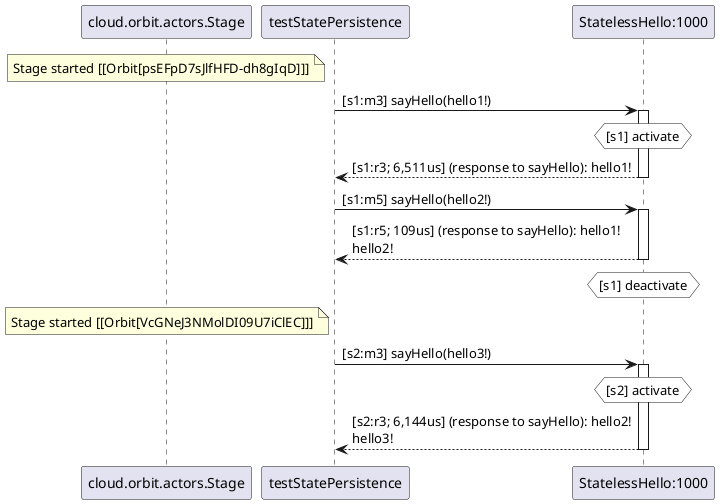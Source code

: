 @startuml
note over "cloud.orbit.actors.Stage": Stage started [[Orbit[psEFpD7sJlfHFD-dh8gIqD]]]
"testStatePersistence" -> "StatelessHello:1000" : [s1:m3] sayHello(hello1!)
activate "StatelessHello:1000"
hnote over "StatelessHello:1000" #white : [s1] activate
"StatelessHello:1000" --> "testStatePersistence" : [s1:r3; 6,511us] (response to sayHello): hello1!
deactivate "StatelessHello:1000"
"testStatePersistence" -> "StatelessHello:1000" : [s1:m5] sayHello(hello2!)
activate "StatelessHello:1000"
"StatelessHello:1000" --> "testStatePersistence" : [s1:r5; 109us] (response to sayHello): hello1!\nhello2!
deactivate "StatelessHello:1000"
hnote over "StatelessHello:1000" #white : [s1] deactivate
note over "cloud.orbit.actors.Stage": Stage started [[Orbit[VcGNeJ3NMolDI09U7iClEC]]]
"testStatePersistence" -> "StatelessHello:1000" : [s2:m3] sayHello(hello3!)
activate "StatelessHello:1000"
hnote over "StatelessHello:1000" #white : [s2] activate
"StatelessHello:1000" --> "testStatePersistence" : [s2:r3; 6,144us] (response to sayHello): hello2!\nhello3!
deactivate "StatelessHello:1000"
@enduml
